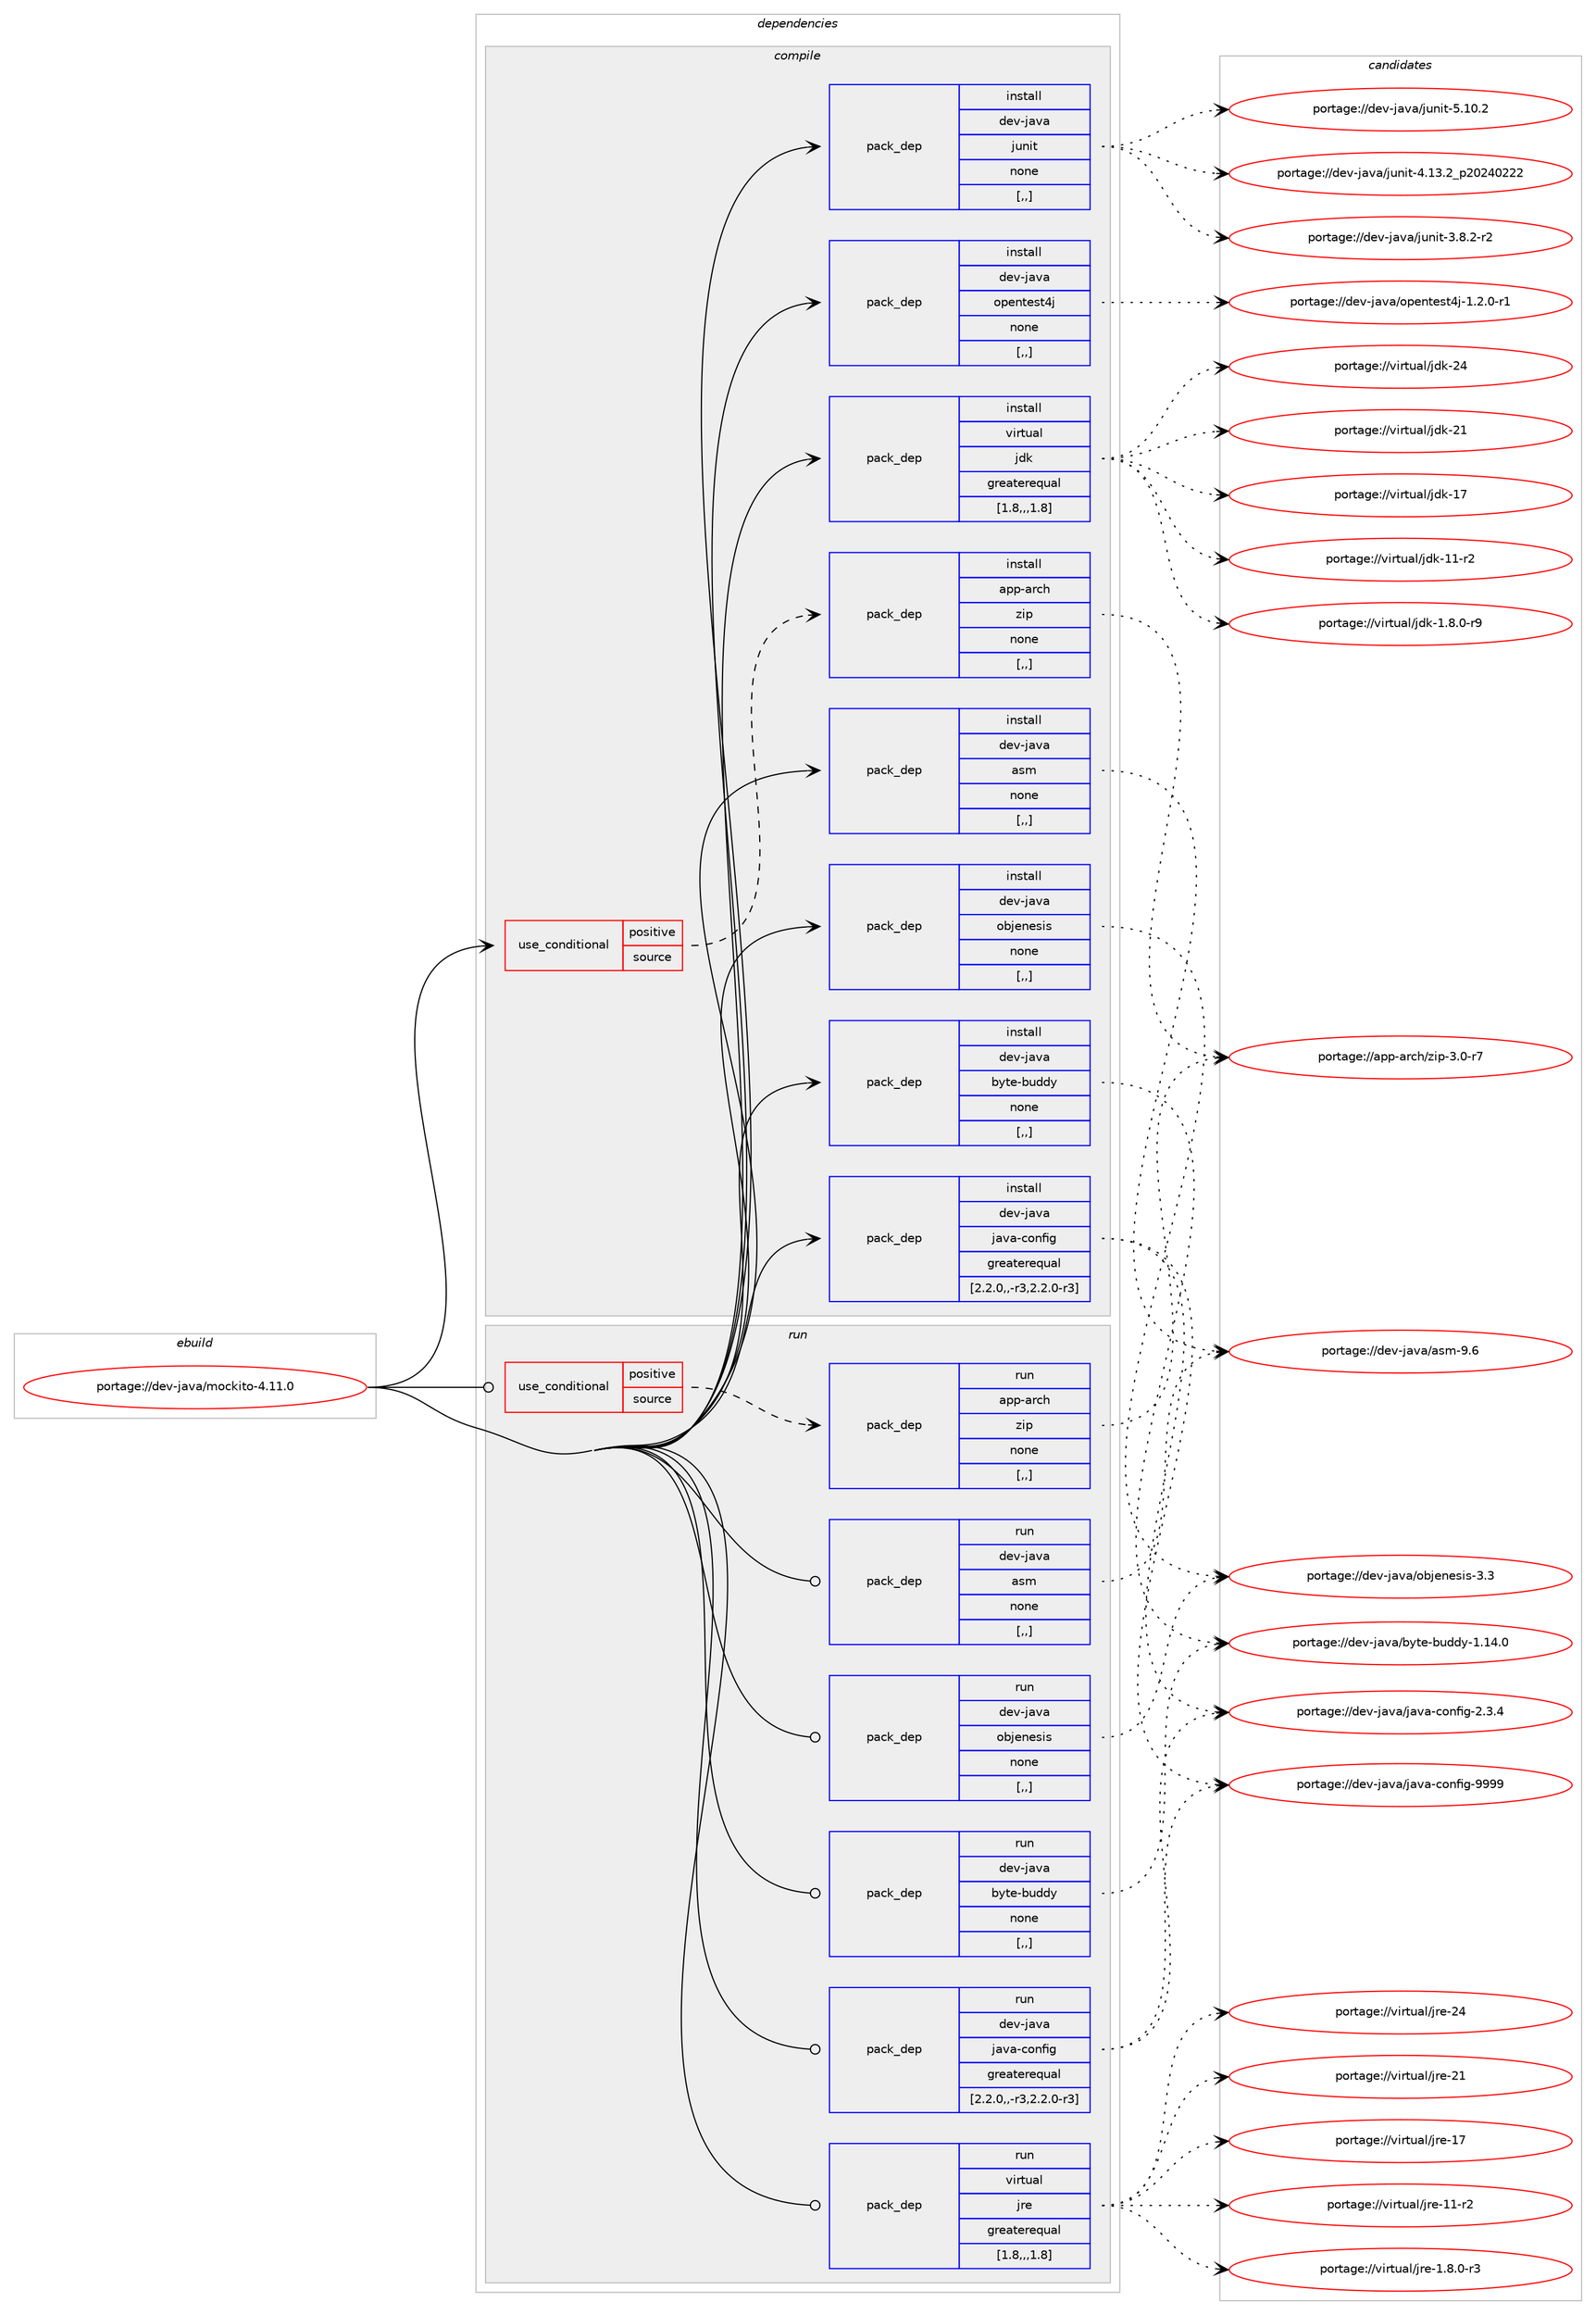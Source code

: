 digraph prolog {

# *************
# Graph options
# *************

newrank=true;
concentrate=true;
compound=true;
graph [rankdir=LR,fontname=Helvetica,fontsize=10,ranksep=1.5];#, ranksep=2.5, nodesep=0.2];
edge  [arrowhead=vee];
node  [fontname=Helvetica,fontsize=10];

# **********
# The ebuild
# **********

subgraph cluster_leftcol {
color=gray;
label=<<i>ebuild</i>>;
id [label="portage://dev-java/mockito-4.11.0", color=red, width=4, href="../dev-java/mockito-4.11.0.svg"];
}

# ****************
# The dependencies
# ****************

subgraph cluster_midcol {
color=gray;
label=<<i>dependencies</i>>;
subgraph cluster_compile {
fillcolor="#eeeeee";
style=filled;
label=<<i>compile</i>>;
subgraph cond22204 {
dependency96142 [label=<<TABLE BORDER="0" CELLBORDER="1" CELLSPACING="0" CELLPADDING="4"><TR><TD ROWSPAN="3" CELLPADDING="10">use_conditional</TD></TR><TR><TD>positive</TD></TR><TR><TD>source</TD></TR></TABLE>>, shape=none, color=red];
subgraph pack72881 {
dependency96143 [label=<<TABLE BORDER="0" CELLBORDER="1" CELLSPACING="0" CELLPADDING="4" WIDTH="220"><TR><TD ROWSPAN="6" CELLPADDING="30">pack_dep</TD></TR><TR><TD WIDTH="110">install</TD></TR><TR><TD>app-arch</TD></TR><TR><TD>zip</TD></TR><TR><TD>none</TD></TR><TR><TD>[,,]</TD></TR></TABLE>>, shape=none, color=blue];
}
dependency96142:e -> dependency96143:w [weight=20,style="dashed",arrowhead="vee"];
}
id:e -> dependency96142:w [weight=20,style="solid",arrowhead="vee"];
subgraph pack72882 {
dependency96144 [label=<<TABLE BORDER="0" CELLBORDER="1" CELLSPACING="0" CELLPADDING="4" WIDTH="220"><TR><TD ROWSPAN="6" CELLPADDING="30">pack_dep</TD></TR><TR><TD WIDTH="110">install</TD></TR><TR><TD>dev-java</TD></TR><TR><TD>asm</TD></TR><TR><TD>none</TD></TR><TR><TD>[,,]</TD></TR></TABLE>>, shape=none, color=blue];
}
id:e -> dependency96144:w [weight=20,style="solid",arrowhead="vee"];
subgraph pack72883 {
dependency96145 [label=<<TABLE BORDER="0" CELLBORDER="1" CELLSPACING="0" CELLPADDING="4" WIDTH="220"><TR><TD ROWSPAN="6" CELLPADDING="30">pack_dep</TD></TR><TR><TD WIDTH="110">install</TD></TR><TR><TD>dev-java</TD></TR><TR><TD>byte-buddy</TD></TR><TR><TD>none</TD></TR><TR><TD>[,,]</TD></TR></TABLE>>, shape=none, color=blue];
}
id:e -> dependency96145:w [weight=20,style="solid",arrowhead="vee"];
subgraph pack72884 {
dependency96146 [label=<<TABLE BORDER="0" CELLBORDER="1" CELLSPACING="0" CELLPADDING="4" WIDTH="220"><TR><TD ROWSPAN="6" CELLPADDING="30">pack_dep</TD></TR><TR><TD WIDTH="110">install</TD></TR><TR><TD>dev-java</TD></TR><TR><TD>java-config</TD></TR><TR><TD>greaterequal</TD></TR><TR><TD>[2.2.0,,-r3,2.2.0-r3]</TD></TR></TABLE>>, shape=none, color=blue];
}
id:e -> dependency96146:w [weight=20,style="solid",arrowhead="vee"];
subgraph pack72885 {
dependency96147 [label=<<TABLE BORDER="0" CELLBORDER="1" CELLSPACING="0" CELLPADDING="4" WIDTH="220"><TR><TD ROWSPAN="6" CELLPADDING="30">pack_dep</TD></TR><TR><TD WIDTH="110">install</TD></TR><TR><TD>dev-java</TD></TR><TR><TD>junit</TD></TR><TR><TD>none</TD></TR><TR><TD>[,,]</TD></TR></TABLE>>, shape=none, color=blue];
}
id:e -> dependency96147:w [weight=20,style="solid",arrowhead="vee"];
subgraph pack72886 {
dependency96148 [label=<<TABLE BORDER="0" CELLBORDER="1" CELLSPACING="0" CELLPADDING="4" WIDTH="220"><TR><TD ROWSPAN="6" CELLPADDING="30">pack_dep</TD></TR><TR><TD WIDTH="110">install</TD></TR><TR><TD>dev-java</TD></TR><TR><TD>objenesis</TD></TR><TR><TD>none</TD></TR><TR><TD>[,,]</TD></TR></TABLE>>, shape=none, color=blue];
}
id:e -> dependency96148:w [weight=20,style="solid",arrowhead="vee"];
subgraph pack72887 {
dependency96149 [label=<<TABLE BORDER="0" CELLBORDER="1" CELLSPACING="0" CELLPADDING="4" WIDTH="220"><TR><TD ROWSPAN="6" CELLPADDING="30">pack_dep</TD></TR><TR><TD WIDTH="110">install</TD></TR><TR><TD>dev-java</TD></TR><TR><TD>opentest4j</TD></TR><TR><TD>none</TD></TR><TR><TD>[,,]</TD></TR></TABLE>>, shape=none, color=blue];
}
id:e -> dependency96149:w [weight=20,style="solid",arrowhead="vee"];
subgraph pack72888 {
dependency96150 [label=<<TABLE BORDER="0" CELLBORDER="1" CELLSPACING="0" CELLPADDING="4" WIDTH="220"><TR><TD ROWSPAN="6" CELLPADDING="30">pack_dep</TD></TR><TR><TD WIDTH="110">install</TD></TR><TR><TD>virtual</TD></TR><TR><TD>jdk</TD></TR><TR><TD>greaterequal</TD></TR><TR><TD>[1.8,,,1.8]</TD></TR></TABLE>>, shape=none, color=blue];
}
id:e -> dependency96150:w [weight=20,style="solid",arrowhead="vee"];
}
subgraph cluster_compileandrun {
fillcolor="#eeeeee";
style=filled;
label=<<i>compile and run</i>>;
}
subgraph cluster_run {
fillcolor="#eeeeee";
style=filled;
label=<<i>run</i>>;
subgraph cond22205 {
dependency96151 [label=<<TABLE BORDER="0" CELLBORDER="1" CELLSPACING="0" CELLPADDING="4"><TR><TD ROWSPAN="3" CELLPADDING="10">use_conditional</TD></TR><TR><TD>positive</TD></TR><TR><TD>source</TD></TR></TABLE>>, shape=none, color=red];
subgraph pack72889 {
dependency96152 [label=<<TABLE BORDER="0" CELLBORDER="1" CELLSPACING="0" CELLPADDING="4" WIDTH="220"><TR><TD ROWSPAN="6" CELLPADDING="30">pack_dep</TD></TR><TR><TD WIDTH="110">run</TD></TR><TR><TD>app-arch</TD></TR><TR><TD>zip</TD></TR><TR><TD>none</TD></TR><TR><TD>[,,]</TD></TR></TABLE>>, shape=none, color=blue];
}
dependency96151:e -> dependency96152:w [weight=20,style="dashed",arrowhead="vee"];
}
id:e -> dependency96151:w [weight=20,style="solid",arrowhead="odot"];
subgraph pack72890 {
dependency96153 [label=<<TABLE BORDER="0" CELLBORDER="1" CELLSPACING="0" CELLPADDING="4" WIDTH="220"><TR><TD ROWSPAN="6" CELLPADDING="30">pack_dep</TD></TR><TR><TD WIDTH="110">run</TD></TR><TR><TD>dev-java</TD></TR><TR><TD>asm</TD></TR><TR><TD>none</TD></TR><TR><TD>[,,]</TD></TR></TABLE>>, shape=none, color=blue];
}
id:e -> dependency96153:w [weight=20,style="solid",arrowhead="odot"];
subgraph pack72891 {
dependency96154 [label=<<TABLE BORDER="0" CELLBORDER="1" CELLSPACING="0" CELLPADDING="4" WIDTH="220"><TR><TD ROWSPAN="6" CELLPADDING="30">pack_dep</TD></TR><TR><TD WIDTH="110">run</TD></TR><TR><TD>dev-java</TD></TR><TR><TD>byte-buddy</TD></TR><TR><TD>none</TD></TR><TR><TD>[,,]</TD></TR></TABLE>>, shape=none, color=blue];
}
id:e -> dependency96154:w [weight=20,style="solid",arrowhead="odot"];
subgraph pack72892 {
dependency96155 [label=<<TABLE BORDER="0" CELLBORDER="1" CELLSPACING="0" CELLPADDING="4" WIDTH="220"><TR><TD ROWSPAN="6" CELLPADDING="30">pack_dep</TD></TR><TR><TD WIDTH="110">run</TD></TR><TR><TD>dev-java</TD></TR><TR><TD>java-config</TD></TR><TR><TD>greaterequal</TD></TR><TR><TD>[2.2.0,,-r3,2.2.0-r3]</TD></TR></TABLE>>, shape=none, color=blue];
}
id:e -> dependency96155:w [weight=20,style="solid",arrowhead="odot"];
subgraph pack72893 {
dependency96156 [label=<<TABLE BORDER="0" CELLBORDER="1" CELLSPACING="0" CELLPADDING="4" WIDTH="220"><TR><TD ROWSPAN="6" CELLPADDING="30">pack_dep</TD></TR><TR><TD WIDTH="110">run</TD></TR><TR><TD>dev-java</TD></TR><TR><TD>objenesis</TD></TR><TR><TD>none</TD></TR><TR><TD>[,,]</TD></TR></TABLE>>, shape=none, color=blue];
}
id:e -> dependency96156:w [weight=20,style="solid",arrowhead="odot"];
subgraph pack72894 {
dependency96157 [label=<<TABLE BORDER="0" CELLBORDER="1" CELLSPACING="0" CELLPADDING="4" WIDTH="220"><TR><TD ROWSPAN="6" CELLPADDING="30">pack_dep</TD></TR><TR><TD WIDTH="110">run</TD></TR><TR><TD>virtual</TD></TR><TR><TD>jre</TD></TR><TR><TD>greaterequal</TD></TR><TR><TD>[1.8,,,1.8]</TD></TR></TABLE>>, shape=none, color=blue];
}
id:e -> dependency96157:w [weight=20,style="solid",arrowhead="odot"];
}
}

# **************
# The candidates
# **************

subgraph cluster_choices {
rank=same;
color=gray;
label=<<i>candidates</i>>;

subgraph choice72881 {
color=black;
nodesep=1;
choice9711211245971149910447122105112455146484511455 [label="portage://app-arch/zip-3.0-r7", color=red, width=4,href="../app-arch/zip-3.0-r7.svg"];
dependency96143:e -> choice9711211245971149910447122105112455146484511455:w [style=dotted,weight="100"];
}
subgraph choice72882 {
color=black;
nodesep=1;
choice100101118451069711897479711510945574654 [label="portage://dev-java/asm-9.6", color=red, width=4,href="../dev-java/asm-9.6.svg"];
dependency96144:e -> choice100101118451069711897479711510945574654:w [style=dotted,weight="100"];
}
subgraph choice72883 {
color=black;
nodesep=1;
choice1001011184510697118974798121116101459811710010012145494649524648 [label="portage://dev-java/byte-buddy-1.14.0", color=red, width=4,href="../dev-java/byte-buddy-1.14.0.svg"];
dependency96145:e -> choice1001011184510697118974798121116101459811710010012145494649524648:w [style=dotted,weight="100"];
}
subgraph choice72884 {
color=black;
nodesep=1;
choice10010111845106971189747106971189745991111101021051034557575757 [label="portage://dev-java/java-config-9999", color=red, width=4,href="../dev-java/java-config-9999.svg"];
choice1001011184510697118974710697118974599111110102105103455046514652 [label="portage://dev-java/java-config-2.3.4", color=red, width=4,href="../dev-java/java-config-2.3.4.svg"];
dependency96146:e -> choice10010111845106971189747106971189745991111101021051034557575757:w [style=dotted,weight="100"];
dependency96146:e -> choice1001011184510697118974710697118974599111110102105103455046514652:w [style=dotted,weight="100"];
}
subgraph choice72885 {
color=black;
nodesep=1;
choice1001011184510697118974710611711010511645534649484650 [label="portage://dev-java/junit-5.10.2", color=red, width=4,href="../dev-java/junit-5.10.2.svg"];
choice1001011184510697118974710611711010511645524649514650951125048505248505050 [label="portage://dev-java/junit-4.13.2_p20240222", color=red, width=4,href="../dev-java/junit-4.13.2_p20240222.svg"];
choice100101118451069711897471061171101051164551465646504511450 [label="portage://dev-java/junit-3.8.2-r2", color=red, width=4,href="../dev-java/junit-3.8.2-r2.svg"];
dependency96147:e -> choice1001011184510697118974710611711010511645534649484650:w [style=dotted,weight="100"];
dependency96147:e -> choice1001011184510697118974710611711010511645524649514650951125048505248505050:w [style=dotted,weight="100"];
dependency96147:e -> choice100101118451069711897471061171101051164551465646504511450:w [style=dotted,weight="100"];
}
subgraph choice72886 {
color=black;
nodesep=1;
choice100101118451069711897471119810610111010111510511545514651 [label="portage://dev-java/objenesis-3.3", color=red, width=4,href="../dev-java/objenesis-3.3.svg"];
dependency96148:e -> choice100101118451069711897471119810610111010111510511545514651:w [style=dotted,weight="100"];
}
subgraph choice72887 {
color=black;
nodesep=1;
choice10010111845106971189747111112101110116101115116521064549465046484511449 [label="portage://dev-java/opentest4j-1.2.0-r1", color=red, width=4,href="../dev-java/opentest4j-1.2.0-r1.svg"];
dependency96149:e -> choice10010111845106971189747111112101110116101115116521064549465046484511449:w [style=dotted,weight="100"];
}
subgraph choice72888 {
color=black;
nodesep=1;
choice1181051141161179710847106100107455052 [label="portage://virtual/jdk-24", color=red, width=4,href="../virtual/jdk-24.svg"];
choice1181051141161179710847106100107455049 [label="portage://virtual/jdk-21", color=red, width=4,href="../virtual/jdk-21.svg"];
choice1181051141161179710847106100107454955 [label="portage://virtual/jdk-17", color=red, width=4,href="../virtual/jdk-17.svg"];
choice11810511411611797108471061001074549494511450 [label="portage://virtual/jdk-11-r2", color=red, width=4,href="../virtual/jdk-11-r2.svg"];
choice11810511411611797108471061001074549465646484511457 [label="portage://virtual/jdk-1.8.0-r9", color=red, width=4,href="../virtual/jdk-1.8.0-r9.svg"];
dependency96150:e -> choice1181051141161179710847106100107455052:w [style=dotted,weight="100"];
dependency96150:e -> choice1181051141161179710847106100107455049:w [style=dotted,weight="100"];
dependency96150:e -> choice1181051141161179710847106100107454955:w [style=dotted,weight="100"];
dependency96150:e -> choice11810511411611797108471061001074549494511450:w [style=dotted,weight="100"];
dependency96150:e -> choice11810511411611797108471061001074549465646484511457:w [style=dotted,weight="100"];
}
subgraph choice72889 {
color=black;
nodesep=1;
choice9711211245971149910447122105112455146484511455 [label="portage://app-arch/zip-3.0-r7", color=red, width=4,href="../app-arch/zip-3.0-r7.svg"];
dependency96152:e -> choice9711211245971149910447122105112455146484511455:w [style=dotted,weight="100"];
}
subgraph choice72890 {
color=black;
nodesep=1;
choice100101118451069711897479711510945574654 [label="portage://dev-java/asm-9.6", color=red, width=4,href="../dev-java/asm-9.6.svg"];
dependency96153:e -> choice100101118451069711897479711510945574654:w [style=dotted,weight="100"];
}
subgraph choice72891 {
color=black;
nodesep=1;
choice1001011184510697118974798121116101459811710010012145494649524648 [label="portage://dev-java/byte-buddy-1.14.0", color=red, width=4,href="../dev-java/byte-buddy-1.14.0.svg"];
dependency96154:e -> choice1001011184510697118974798121116101459811710010012145494649524648:w [style=dotted,weight="100"];
}
subgraph choice72892 {
color=black;
nodesep=1;
choice10010111845106971189747106971189745991111101021051034557575757 [label="portage://dev-java/java-config-9999", color=red, width=4,href="../dev-java/java-config-9999.svg"];
choice1001011184510697118974710697118974599111110102105103455046514652 [label="portage://dev-java/java-config-2.3.4", color=red, width=4,href="../dev-java/java-config-2.3.4.svg"];
dependency96155:e -> choice10010111845106971189747106971189745991111101021051034557575757:w [style=dotted,weight="100"];
dependency96155:e -> choice1001011184510697118974710697118974599111110102105103455046514652:w [style=dotted,weight="100"];
}
subgraph choice72893 {
color=black;
nodesep=1;
choice100101118451069711897471119810610111010111510511545514651 [label="portage://dev-java/objenesis-3.3", color=red, width=4,href="../dev-java/objenesis-3.3.svg"];
dependency96156:e -> choice100101118451069711897471119810610111010111510511545514651:w [style=dotted,weight="100"];
}
subgraph choice72894 {
color=black;
nodesep=1;
choice1181051141161179710847106114101455052 [label="portage://virtual/jre-24", color=red, width=4,href="../virtual/jre-24.svg"];
choice1181051141161179710847106114101455049 [label="portage://virtual/jre-21", color=red, width=4,href="../virtual/jre-21.svg"];
choice1181051141161179710847106114101454955 [label="portage://virtual/jre-17", color=red, width=4,href="../virtual/jre-17.svg"];
choice11810511411611797108471061141014549494511450 [label="portage://virtual/jre-11-r2", color=red, width=4,href="../virtual/jre-11-r2.svg"];
choice11810511411611797108471061141014549465646484511451 [label="portage://virtual/jre-1.8.0-r3", color=red, width=4,href="../virtual/jre-1.8.0-r3.svg"];
dependency96157:e -> choice1181051141161179710847106114101455052:w [style=dotted,weight="100"];
dependency96157:e -> choice1181051141161179710847106114101455049:w [style=dotted,weight="100"];
dependency96157:e -> choice1181051141161179710847106114101454955:w [style=dotted,weight="100"];
dependency96157:e -> choice11810511411611797108471061141014549494511450:w [style=dotted,weight="100"];
dependency96157:e -> choice11810511411611797108471061141014549465646484511451:w [style=dotted,weight="100"];
}
}

}
